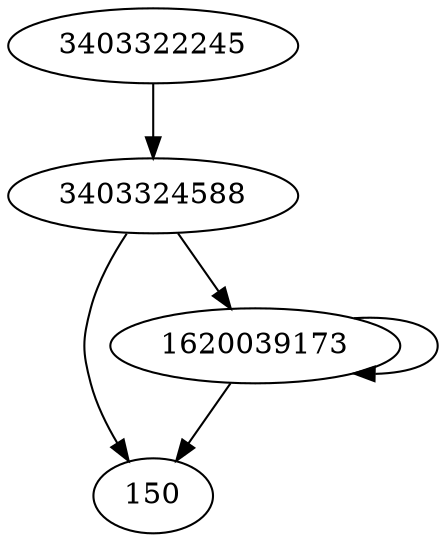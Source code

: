 digraph  {
150;
3403324588;
1620039173;
3403322245;
3403324588 -> 150;
3403324588 -> 1620039173;
1620039173 -> 150;
1620039173 -> 1620039173;
3403322245 -> 3403324588;
}
